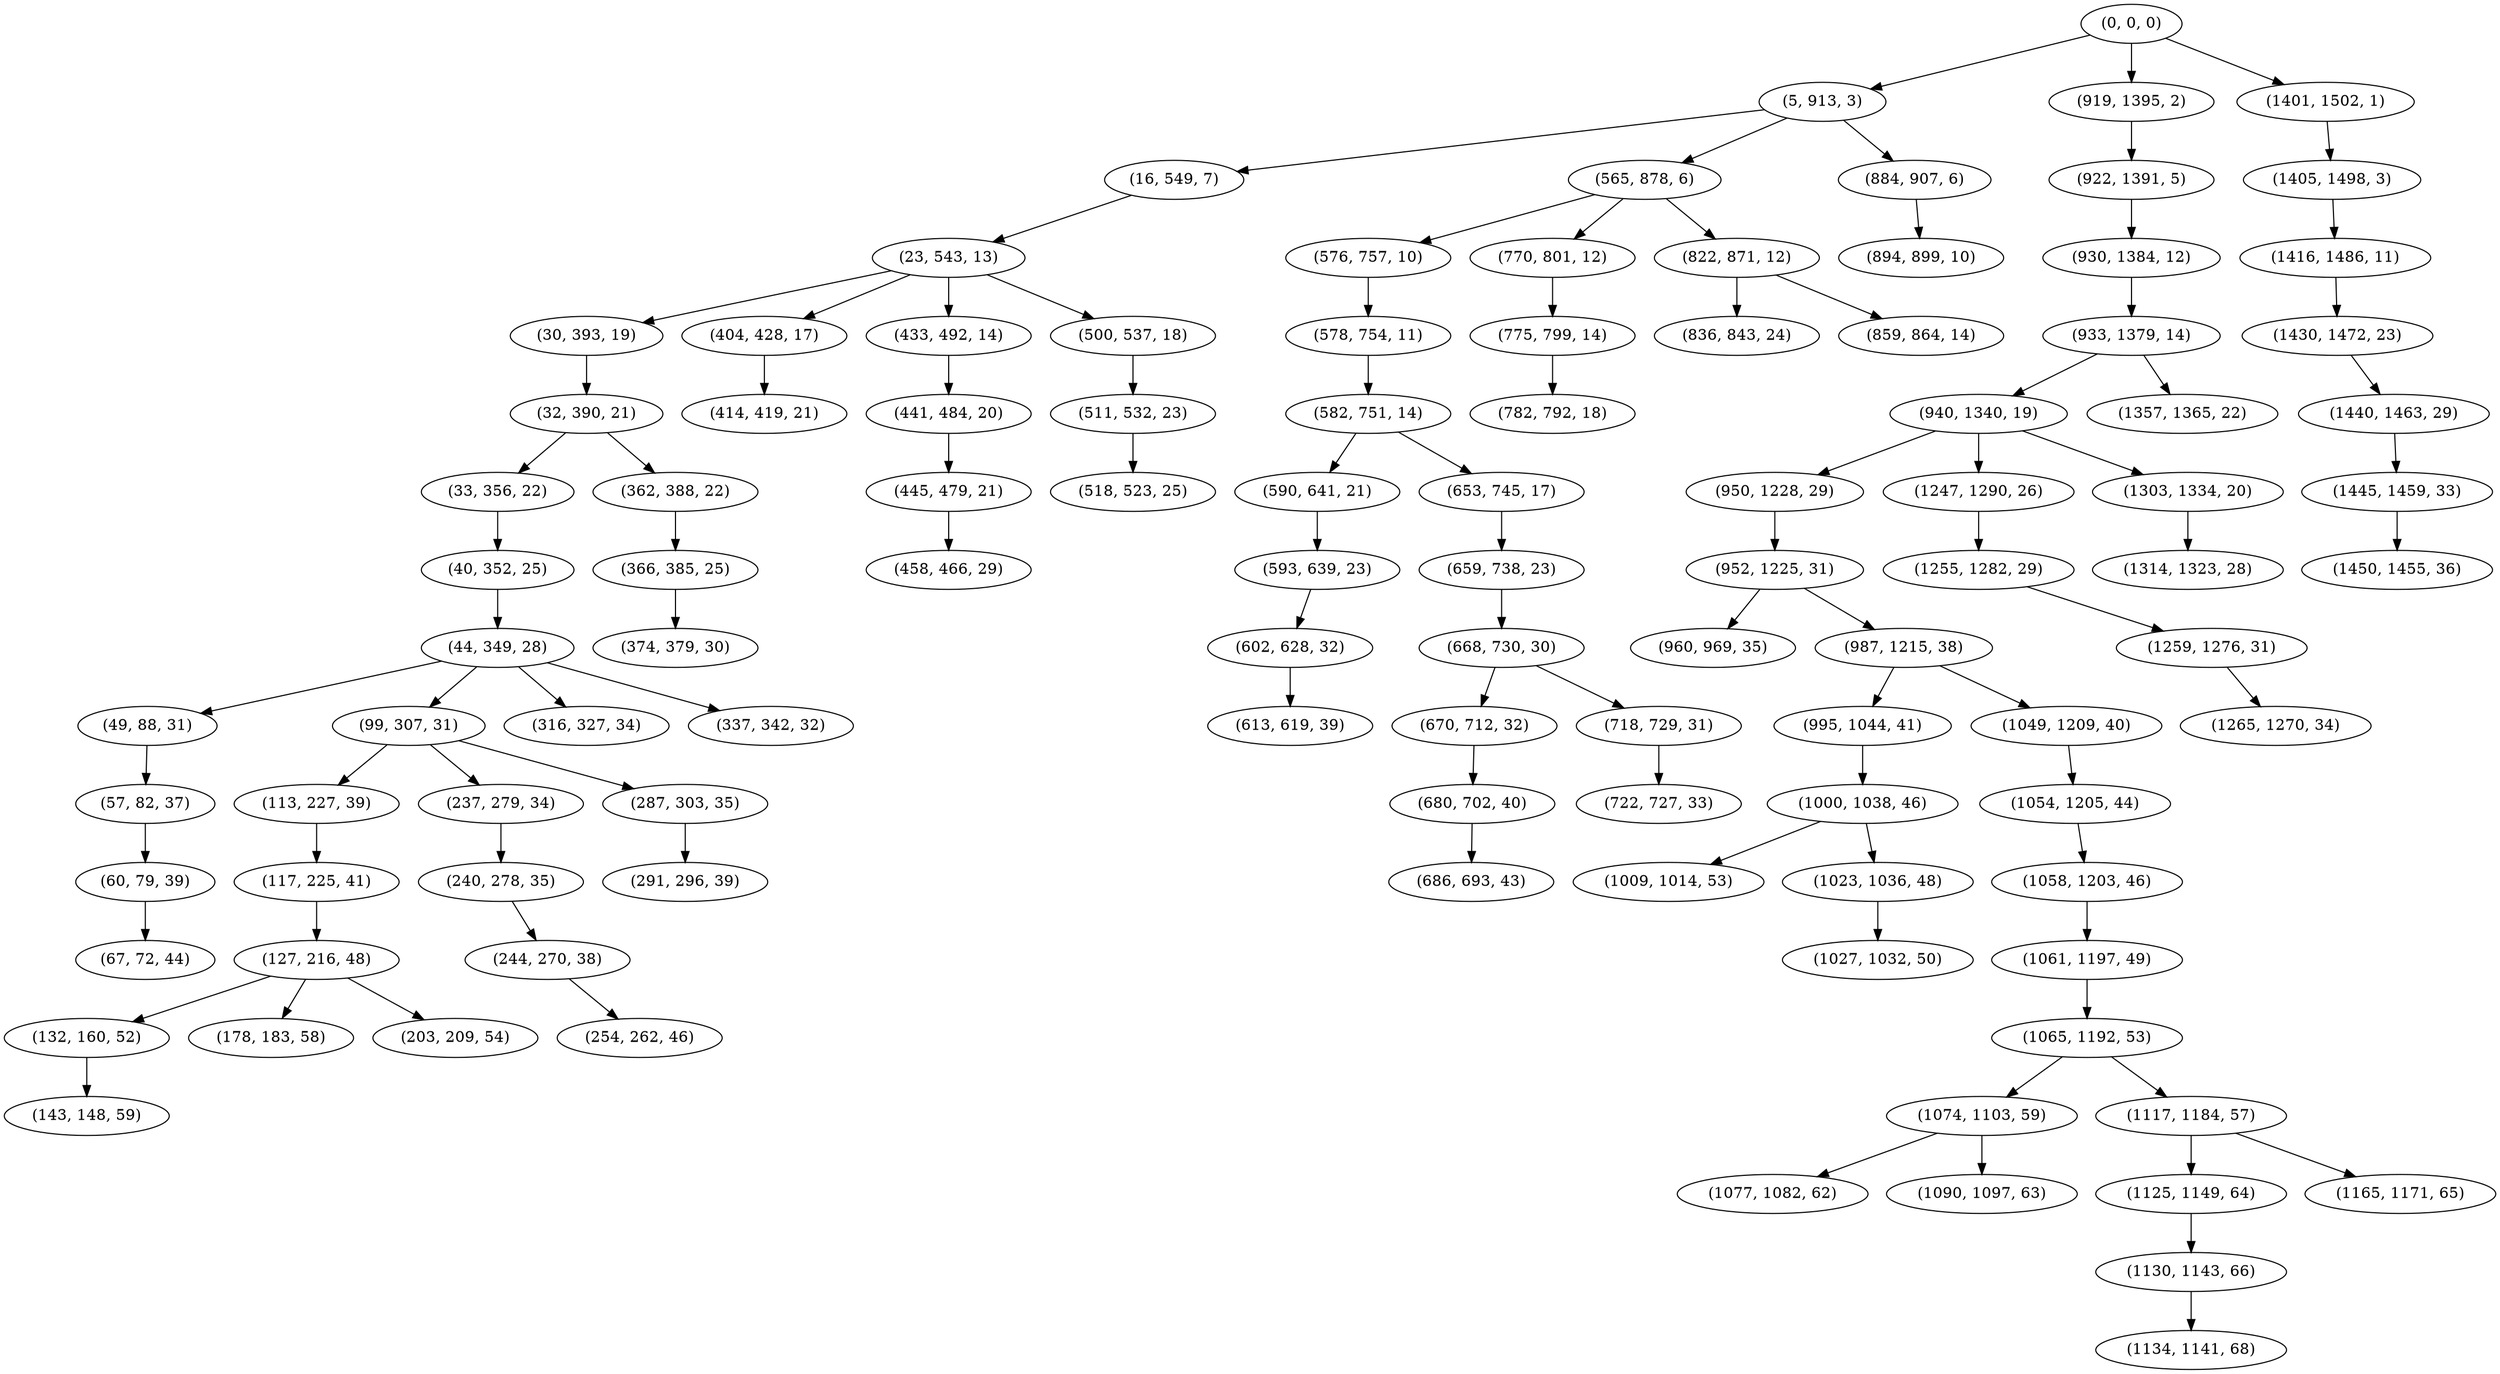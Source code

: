 digraph tree {
    "(0, 0, 0)";
    "(5, 913, 3)";
    "(16, 549, 7)";
    "(23, 543, 13)";
    "(30, 393, 19)";
    "(32, 390, 21)";
    "(33, 356, 22)";
    "(40, 352, 25)";
    "(44, 349, 28)";
    "(49, 88, 31)";
    "(57, 82, 37)";
    "(60, 79, 39)";
    "(67, 72, 44)";
    "(99, 307, 31)";
    "(113, 227, 39)";
    "(117, 225, 41)";
    "(127, 216, 48)";
    "(132, 160, 52)";
    "(143, 148, 59)";
    "(178, 183, 58)";
    "(203, 209, 54)";
    "(237, 279, 34)";
    "(240, 278, 35)";
    "(244, 270, 38)";
    "(254, 262, 46)";
    "(287, 303, 35)";
    "(291, 296, 39)";
    "(316, 327, 34)";
    "(337, 342, 32)";
    "(362, 388, 22)";
    "(366, 385, 25)";
    "(374, 379, 30)";
    "(404, 428, 17)";
    "(414, 419, 21)";
    "(433, 492, 14)";
    "(441, 484, 20)";
    "(445, 479, 21)";
    "(458, 466, 29)";
    "(500, 537, 18)";
    "(511, 532, 23)";
    "(518, 523, 25)";
    "(565, 878, 6)";
    "(576, 757, 10)";
    "(578, 754, 11)";
    "(582, 751, 14)";
    "(590, 641, 21)";
    "(593, 639, 23)";
    "(602, 628, 32)";
    "(613, 619, 39)";
    "(653, 745, 17)";
    "(659, 738, 23)";
    "(668, 730, 30)";
    "(670, 712, 32)";
    "(680, 702, 40)";
    "(686, 693, 43)";
    "(718, 729, 31)";
    "(722, 727, 33)";
    "(770, 801, 12)";
    "(775, 799, 14)";
    "(782, 792, 18)";
    "(822, 871, 12)";
    "(836, 843, 24)";
    "(859, 864, 14)";
    "(884, 907, 6)";
    "(894, 899, 10)";
    "(919, 1395, 2)";
    "(922, 1391, 5)";
    "(930, 1384, 12)";
    "(933, 1379, 14)";
    "(940, 1340, 19)";
    "(950, 1228, 29)";
    "(952, 1225, 31)";
    "(960, 969, 35)";
    "(987, 1215, 38)";
    "(995, 1044, 41)";
    "(1000, 1038, 46)";
    "(1009, 1014, 53)";
    "(1023, 1036, 48)";
    "(1027, 1032, 50)";
    "(1049, 1209, 40)";
    "(1054, 1205, 44)";
    "(1058, 1203, 46)";
    "(1061, 1197, 49)";
    "(1065, 1192, 53)";
    "(1074, 1103, 59)";
    "(1077, 1082, 62)";
    "(1090, 1097, 63)";
    "(1117, 1184, 57)";
    "(1125, 1149, 64)";
    "(1130, 1143, 66)";
    "(1134, 1141, 68)";
    "(1165, 1171, 65)";
    "(1247, 1290, 26)";
    "(1255, 1282, 29)";
    "(1259, 1276, 31)";
    "(1265, 1270, 34)";
    "(1303, 1334, 20)";
    "(1314, 1323, 28)";
    "(1357, 1365, 22)";
    "(1401, 1502, 1)";
    "(1405, 1498, 3)";
    "(1416, 1486, 11)";
    "(1430, 1472, 23)";
    "(1440, 1463, 29)";
    "(1445, 1459, 33)";
    "(1450, 1455, 36)";
    "(0, 0, 0)" -> "(5, 913, 3)";
    "(0, 0, 0)" -> "(919, 1395, 2)";
    "(0, 0, 0)" -> "(1401, 1502, 1)";
    "(5, 913, 3)" -> "(16, 549, 7)";
    "(5, 913, 3)" -> "(565, 878, 6)";
    "(5, 913, 3)" -> "(884, 907, 6)";
    "(16, 549, 7)" -> "(23, 543, 13)";
    "(23, 543, 13)" -> "(30, 393, 19)";
    "(23, 543, 13)" -> "(404, 428, 17)";
    "(23, 543, 13)" -> "(433, 492, 14)";
    "(23, 543, 13)" -> "(500, 537, 18)";
    "(30, 393, 19)" -> "(32, 390, 21)";
    "(32, 390, 21)" -> "(33, 356, 22)";
    "(32, 390, 21)" -> "(362, 388, 22)";
    "(33, 356, 22)" -> "(40, 352, 25)";
    "(40, 352, 25)" -> "(44, 349, 28)";
    "(44, 349, 28)" -> "(49, 88, 31)";
    "(44, 349, 28)" -> "(99, 307, 31)";
    "(44, 349, 28)" -> "(316, 327, 34)";
    "(44, 349, 28)" -> "(337, 342, 32)";
    "(49, 88, 31)" -> "(57, 82, 37)";
    "(57, 82, 37)" -> "(60, 79, 39)";
    "(60, 79, 39)" -> "(67, 72, 44)";
    "(99, 307, 31)" -> "(113, 227, 39)";
    "(99, 307, 31)" -> "(237, 279, 34)";
    "(99, 307, 31)" -> "(287, 303, 35)";
    "(113, 227, 39)" -> "(117, 225, 41)";
    "(117, 225, 41)" -> "(127, 216, 48)";
    "(127, 216, 48)" -> "(132, 160, 52)";
    "(127, 216, 48)" -> "(178, 183, 58)";
    "(127, 216, 48)" -> "(203, 209, 54)";
    "(132, 160, 52)" -> "(143, 148, 59)";
    "(237, 279, 34)" -> "(240, 278, 35)";
    "(240, 278, 35)" -> "(244, 270, 38)";
    "(244, 270, 38)" -> "(254, 262, 46)";
    "(287, 303, 35)" -> "(291, 296, 39)";
    "(362, 388, 22)" -> "(366, 385, 25)";
    "(366, 385, 25)" -> "(374, 379, 30)";
    "(404, 428, 17)" -> "(414, 419, 21)";
    "(433, 492, 14)" -> "(441, 484, 20)";
    "(441, 484, 20)" -> "(445, 479, 21)";
    "(445, 479, 21)" -> "(458, 466, 29)";
    "(500, 537, 18)" -> "(511, 532, 23)";
    "(511, 532, 23)" -> "(518, 523, 25)";
    "(565, 878, 6)" -> "(576, 757, 10)";
    "(565, 878, 6)" -> "(770, 801, 12)";
    "(565, 878, 6)" -> "(822, 871, 12)";
    "(576, 757, 10)" -> "(578, 754, 11)";
    "(578, 754, 11)" -> "(582, 751, 14)";
    "(582, 751, 14)" -> "(590, 641, 21)";
    "(582, 751, 14)" -> "(653, 745, 17)";
    "(590, 641, 21)" -> "(593, 639, 23)";
    "(593, 639, 23)" -> "(602, 628, 32)";
    "(602, 628, 32)" -> "(613, 619, 39)";
    "(653, 745, 17)" -> "(659, 738, 23)";
    "(659, 738, 23)" -> "(668, 730, 30)";
    "(668, 730, 30)" -> "(670, 712, 32)";
    "(668, 730, 30)" -> "(718, 729, 31)";
    "(670, 712, 32)" -> "(680, 702, 40)";
    "(680, 702, 40)" -> "(686, 693, 43)";
    "(718, 729, 31)" -> "(722, 727, 33)";
    "(770, 801, 12)" -> "(775, 799, 14)";
    "(775, 799, 14)" -> "(782, 792, 18)";
    "(822, 871, 12)" -> "(836, 843, 24)";
    "(822, 871, 12)" -> "(859, 864, 14)";
    "(884, 907, 6)" -> "(894, 899, 10)";
    "(919, 1395, 2)" -> "(922, 1391, 5)";
    "(922, 1391, 5)" -> "(930, 1384, 12)";
    "(930, 1384, 12)" -> "(933, 1379, 14)";
    "(933, 1379, 14)" -> "(940, 1340, 19)";
    "(933, 1379, 14)" -> "(1357, 1365, 22)";
    "(940, 1340, 19)" -> "(950, 1228, 29)";
    "(940, 1340, 19)" -> "(1247, 1290, 26)";
    "(940, 1340, 19)" -> "(1303, 1334, 20)";
    "(950, 1228, 29)" -> "(952, 1225, 31)";
    "(952, 1225, 31)" -> "(960, 969, 35)";
    "(952, 1225, 31)" -> "(987, 1215, 38)";
    "(987, 1215, 38)" -> "(995, 1044, 41)";
    "(987, 1215, 38)" -> "(1049, 1209, 40)";
    "(995, 1044, 41)" -> "(1000, 1038, 46)";
    "(1000, 1038, 46)" -> "(1009, 1014, 53)";
    "(1000, 1038, 46)" -> "(1023, 1036, 48)";
    "(1023, 1036, 48)" -> "(1027, 1032, 50)";
    "(1049, 1209, 40)" -> "(1054, 1205, 44)";
    "(1054, 1205, 44)" -> "(1058, 1203, 46)";
    "(1058, 1203, 46)" -> "(1061, 1197, 49)";
    "(1061, 1197, 49)" -> "(1065, 1192, 53)";
    "(1065, 1192, 53)" -> "(1074, 1103, 59)";
    "(1065, 1192, 53)" -> "(1117, 1184, 57)";
    "(1074, 1103, 59)" -> "(1077, 1082, 62)";
    "(1074, 1103, 59)" -> "(1090, 1097, 63)";
    "(1117, 1184, 57)" -> "(1125, 1149, 64)";
    "(1117, 1184, 57)" -> "(1165, 1171, 65)";
    "(1125, 1149, 64)" -> "(1130, 1143, 66)";
    "(1130, 1143, 66)" -> "(1134, 1141, 68)";
    "(1247, 1290, 26)" -> "(1255, 1282, 29)";
    "(1255, 1282, 29)" -> "(1259, 1276, 31)";
    "(1259, 1276, 31)" -> "(1265, 1270, 34)";
    "(1303, 1334, 20)" -> "(1314, 1323, 28)";
    "(1401, 1502, 1)" -> "(1405, 1498, 3)";
    "(1405, 1498, 3)" -> "(1416, 1486, 11)";
    "(1416, 1486, 11)" -> "(1430, 1472, 23)";
    "(1430, 1472, 23)" -> "(1440, 1463, 29)";
    "(1440, 1463, 29)" -> "(1445, 1459, 33)";
    "(1445, 1459, 33)" -> "(1450, 1455, 36)";
}
